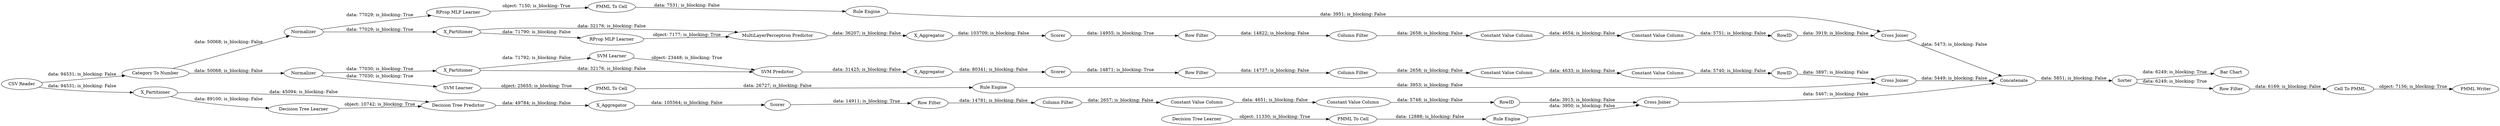 digraph {
	"-2172913177894176775_292" [label="Constant Value Column"]
	"6555351309860872996_49" [label="PMML Writer"]
	"-1414823155979439719_32" [label="MultiLayerPerceptron Predictor"]
	"-2197493869020518680_9" [label="Row Filter"]
	"-7545511147949512863_292" [label="Constant Value Column"]
	"-2172913177894176775_9" [label="Row Filter"]
	"-2197493869020518680_293" [label=RowID]
	"-7545511147949512863_290" [label="Constant Value Column"]
	"-6740909546393413444_2" [label=X_Partitioner]
	"-1414823155979439719_40" [label=Scorer]
	"-1414823155979439719_7" [label=X_Aggregator]
	"-1414823155979439719_2" [label=X_Partitioner]
	"6555351309860872996_46" [label=Sorter]
	"-2172913177894176775_293" [label=RowID]
	"-2197493869020518680_292" [label="Constant Value Column"]
	"353887665451577323_33" [label="SVM Learner"]
	"6373609405776485737_40" [label=Normalizer]
	"353887665451577323_34" [label="PMML To Cell"]
	"6373609405776485737_32" [label="SVM Predictor"]
	"6555351309860872996_2" [label="Category To Number"]
	"7867724556672689855_34" [label="Rule Engine"]
	"-6740909546393413444_39" [label=Scorer]
	"6555351309860872996_50" [label="Bar Chart"]
	"7867724556672689855_22" [label="PMML To Cell"]
	"6555351309860872996_45" [label=Concatenate]
	"-1414823155979439719_38" [label="Cross Joiner"]
	"-7545511147949512863_294" [label="Column Filter"]
	"-2172913177894176775_290" [label="Constant Value Column"]
	"6373609405776485737_41" [label=Scorer]
	"2229644726672921824_34" [label="Rule Engine"]
	"-6740909546393413444_32" [label="Decision Tree Predictor"]
	"-2197493869020518680_294" [label="Column Filter"]
	"6373609405776485737_31" [label="SVM Learner"]
	"2229644726672921824_33" [label="Decision Tree Learner"]
	"-2197493869020518680_290" [label="Constant Value Column"]
	"-6740909546393413444_7" [label=X_Aggregator]
	"-6740909546393413444_31" [label="Decision Tree Learner"]
	"6555351309860872996_48" [label="Cell To PMML"]
	"6373609405776485737_2" [label=X_Partitioner]
	"-2172913177894176775_294" [label="Column Filter"]
	"2229644726672921824_28" [label="PMML To Cell"]
	"-7545511147949512863_9" [label="Row Filter"]
	"-1414823155979439719_31" [label="RProp MLP Learner"]
	"6373609405776485737_7" [label=X_Aggregator]
	"6555351309860872996_1" [label="CSV Reader"]
	"6555351309860872996_47" [label="Row Filter"]
	"-7545511147949512863_293" [label=RowID]
	"6373609405776485737_39" [label="Cross Joiner"]
	"7867724556672689855_35" [label="RProp MLP Learner"]
	"-6740909546393413444_38" [label="Cross Joiner"]
	"353887665451577323_35" [label="Rule Engine"]
	"-1414823155979439719_39" [label=Normalizer]
	"2229644726672921824_28" -> "2229644726672921824_34" [label="data: 12888; is_blocking: False"]
	"6373609405776485737_39" -> "6555351309860872996_45" [label="data: 5449; is_blocking: False"]
	"6373609405776485737_2" -> "6373609405776485737_32" [label="data: 32176; is_blocking: False"]
	"-7545511147949512863_294" -> "-7545511147949512863_290" [label="data: 2658; is_blocking: False"]
	"-6740909546393413444_7" -> "-6740909546393413444_39" [label="data: 105564; is_blocking: False"]
	"2229644726672921824_33" -> "2229644726672921824_28" [label="object: 11330; is_blocking: True"]
	"6555351309860872996_1" -> "-6740909546393413444_2" [label="data: 94531; is_blocking: False"]
	"2229644726672921824_34" -> "-6740909546393413444_38" [label="data: 3950; is_blocking: False"]
	"7867724556672689855_35" -> "7867724556672689855_22" [label="object: 7150; is_blocking: True"]
	"-2197493869020518680_9" -> "-2197493869020518680_294" [label="data: 14781; is_blocking: False"]
	"6373609405776485737_41" -> "-2172913177894176775_9" [label="data: 14871; is_blocking: True"]
	"353887665451577323_33" -> "353887665451577323_34" [label="object: 25655; is_blocking: True"]
	"-7545511147949512863_290" -> "-7545511147949512863_292" [label="data: 4654; is_blocking: False"]
	"-2197493869020518680_290" -> "-2197493869020518680_292" [label="data: 4651; is_blocking: False"]
	"6373609405776485737_7" -> "6373609405776485737_41" [label="data: 80341; is_blocking: False"]
	"-6740909546393413444_32" -> "-6740909546393413444_7" [label="data: 49784; is_blocking: False"]
	"-6740909546393413444_2" -> "-6740909546393413444_32" [label="data: 45094; is_blocking: False"]
	"-1414823155979439719_32" -> "-1414823155979439719_7" [label="data: 36207; is_blocking: False"]
	"-2197493869020518680_294" -> "-2197493869020518680_290" [label="data: 2657; is_blocking: False"]
	"-6740909546393413444_31" -> "-6740909546393413444_32" [label="object: 10742; is_blocking: True"]
	"7867724556672689855_34" -> "-1414823155979439719_38" [label="data: 3951; is_blocking: False"]
	"-1414823155979439719_2" -> "-1414823155979439719_32" [label="data: 32176; is_blocking: False"]
	"6555351309860872996_48" -> "6555351309860872996_49" [label="object: 7156; is_blocking: True"]
	"-7545511147949512863_293" -> "-1414823155979439719_38" [label="data: 3919; is_blocking: False"]
	"6373609405776485737_40" -> "353887665451577323_33" [label="data: 77030; is_blocking: True"]
	"-2172913177894176775_9" -> "-2172913177894176775_294" [label="data: 14737; is_blocking: False"]
	"6555351309860872996_45" -> "6555351309860872996_46" [label="data: 5851; is_blocking: False"]
	"-7545511147949512863_292" -> "-7545511147949512863_293" [label="data: 5751; is_blocking: False"]
	"-2172913177894176775_293" -> "6373609405776485737_39" [label="data: 3897; is_blocking: False"]
	"-7545511147949512863_9" -> "-7545511147949512863_294" [label="data: 14822; is_blocking: False"]
	"6373609405776485737_40" -> "6373609405776485737_2" [label="data: 77030; is_blocking: True"]
	"-1414823155979439719_39" -> "-1414823155979439719_2" [label="data: 77029; is_blocking: True"]
	"6373609405776485737_31" -> "6373609405776485737_32" [label="object: 23448; is_blocking: True"]
	"-2197493869020518680_293" -> "-6740909546393413444_38" [label="data: 3915; is_blocking: False"]
	"6555351309860872996_46" -> "6555351309860872996_47" [label="data: 6249; is_blocking: True"]
	"-6740909546393413444_2" -> "-6740909546393413444_31" [label="data: 89100; is_blocking: False"]
	"-6740909546393413444_38" -> "6555351309860872996_45" [label="data: 5467; is_blocking: False"]
	"6373609405776485737_32" -> "6373609405776485737_7" [label="data: 31425; is_blocking: False"]
	"6555351309860872996_46" -> "6555351309860872996_50" [label="data: 6249; is_blocking: True"]
	"-6740909546393413444_39" -> "-2197493869020518680_9" [label="data: 14911; is_blocking: True"]
	"-1414823155979439719_39" -> "7867724556672689855_35" [label="data: 77029; is_blocking: True"]
	"353887665451577323_34" -> "353887665451577323_35" [label="data: 26727; is_blocking: False"]
	"-1414823155979439719_31" -> "-1414823155979439719_32" [label="object: 7177; is_blocking: True"]
	"-2172913177894176775_292" -> "-2172913177894176775_293" [label="data: 5740; is_blocking: False"]
	"-1414823155979439719_2" -> "-1414823155979439719_31" [label="data: 71790; is_blocking: False"]
	"-2197493869020518680_292" -> "-2197493869020518680_293" [label="data: 5748; is_blocking: False"]
	"-2172913177894176775_294" -> "-2172913177894176775_290" [label="data: 2658; is_blocking: False"]
	"6373609405776485737_2" -> "6373609405776485737_31" [label="data: 71792; is_blocking: False"]
	"353887665451577323_35" -> "6373609405776485737_39" [label="data: 3953; is_blocking: False"]
	"6555351309860872996_2" -> "-1414823155979439719_39" [label="data: 50068; is_blocking: False"]
	"6555351309860872996_47" -> "6555351309860872996_48" [label="data: 6169; is_blocking: False"]
	"7867724556672689855_22" -> "7867724556672689855_34" [label="data: 7531; is_blocking: False"]
	"-1414823155979439719_7" -> "-1414823155979439719_40" [label="data: 103709; is_blocking: False"]
	"6555351309860872996_2" -> "6373609405776485737_40" [label="data: 50068; is_blocking: False"]
	"-2172913177894176775_290" -> "-2172913177894176775_292" [label="data: 4633; is_blocking: False"]
	"-1414823155979439719_38" -> "6555351309860872996_45" [label="data: 5473; is_blocking: False"]
	"-1414823155979439719_40" -> "-7545511147949512863_9" [label="data: 14955; is_blocking: True"]
	"6555351309860872996_1" -> "6555351309860872996_2" [label="data: 94531; is_blocking: False"]
	rankdir=LR
}
